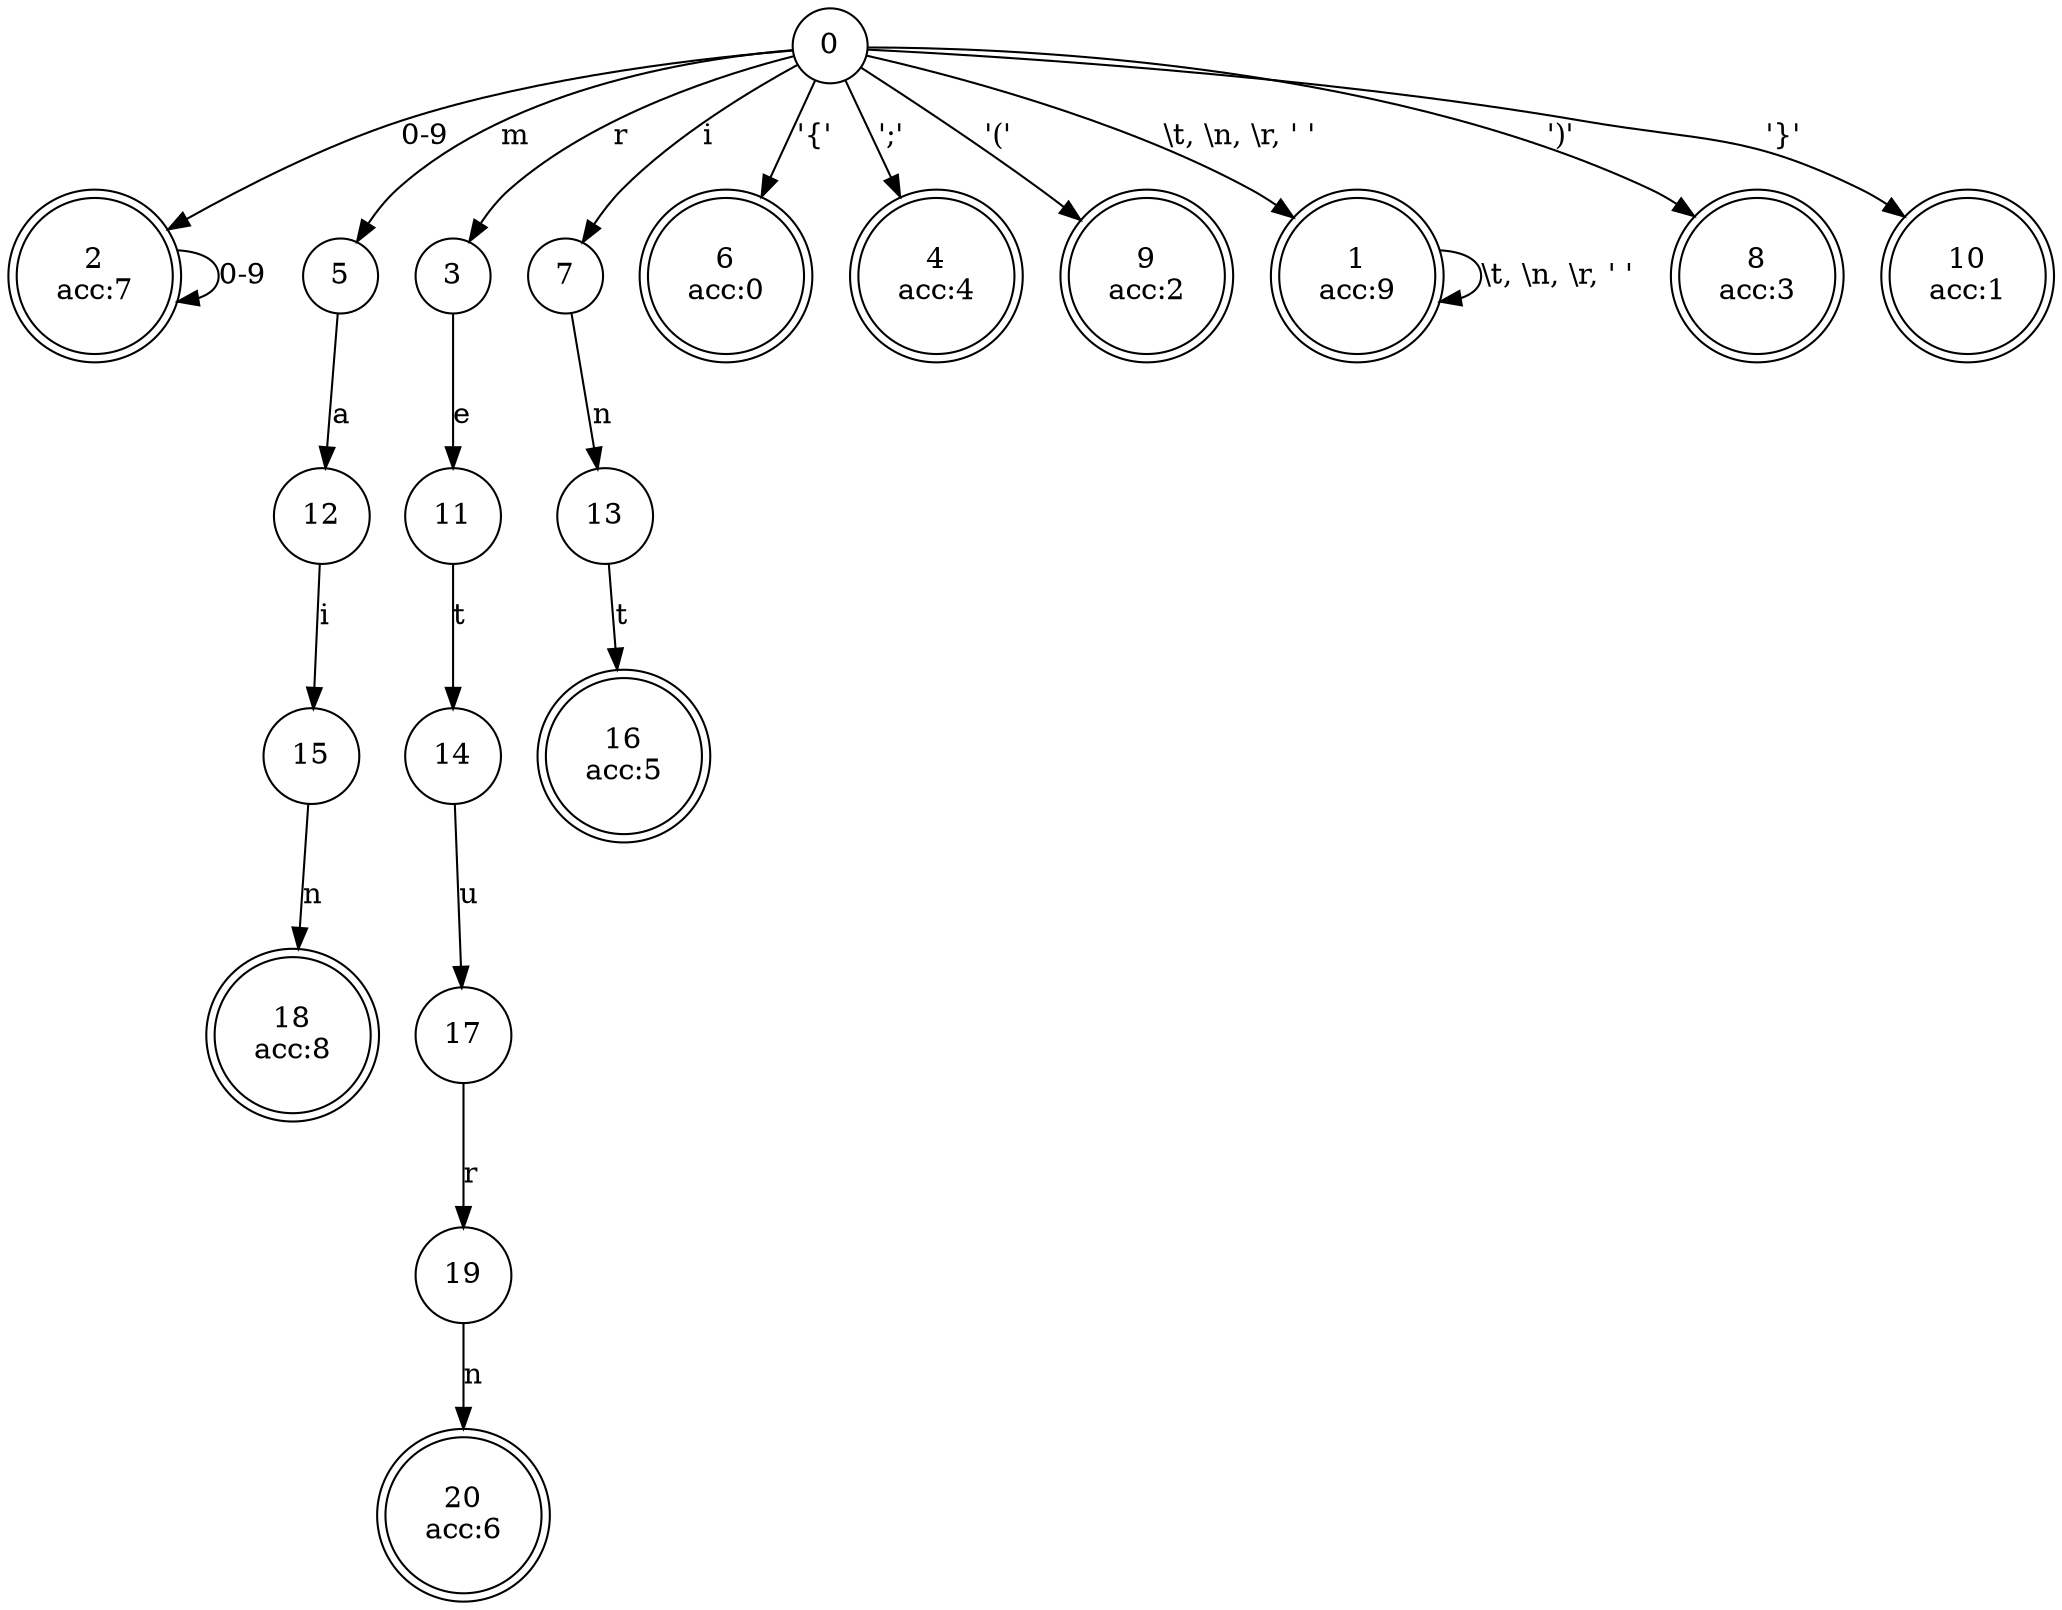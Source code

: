digraph g {
0 -> 2 [label="0-9"];
0 -> 5 [label="m"];
0 -> 3 [label="r"];
0 -> 7 [label="i"];
0 -> 6 [label="'{'"];
0 -> 4 [label="';'"];
0 -> 9 [label="'('"];
0 -> 1 [label="\\t, \\n, \\r, ' '"];
0 -> 8 [label="')'"];
0 -> 10 [label="'}'"];
0[shape=circle, label="0"]
1 -> 1 [label="\\t, \\n, \\r, ' '"];
1[shape=doublecircle, label="1\nacc:9"]
2 -> 2 [label="0-9"];
2[shape=doublecircle, label="2\nacc:7"]
3 -> 11 [label="e"];
3[shape=circle, label="3"]
4[shape=doublecircle, label="4\nacc:4"]
5 -> 12 [label="a"];
5[shape=circle, label="5"]
6[shape=doublecircle, label="6\nacc:0"]
7 -> 13 [label="n"];
7[shape=circle, label="7"]
8[shape=doublecircle, label="8\nacc:3"]
9[shape=doublecircle, label="9\nacc:2"]
10[shape=doublecircle, label="10\nacc:1"]
11 -> 14 [label="t"];
11[shape=circle, label="11"]
12 -> 15 [label="i"];
12[shape=circle, label="12"]
13 -> 16 [label="t"];
13[shape=circle, label="13"]
14 -> 17 [label="u"];
14[shape=circle, label="14"]
15 -> 18 [label="n"];
15[shape=circle, label="15"]
16[shape=doublecircle, label="16\nacc:5"]
17 -> 19 [label="r"];
17[shape=circle, label="17"]
18[shape=doublecircle, label="18\nacc:8"]
19 -> 20 [label="n"];
19[shape=circle, label="19"]
20[shape=doublecircle, label="20\nacc:6"]
}